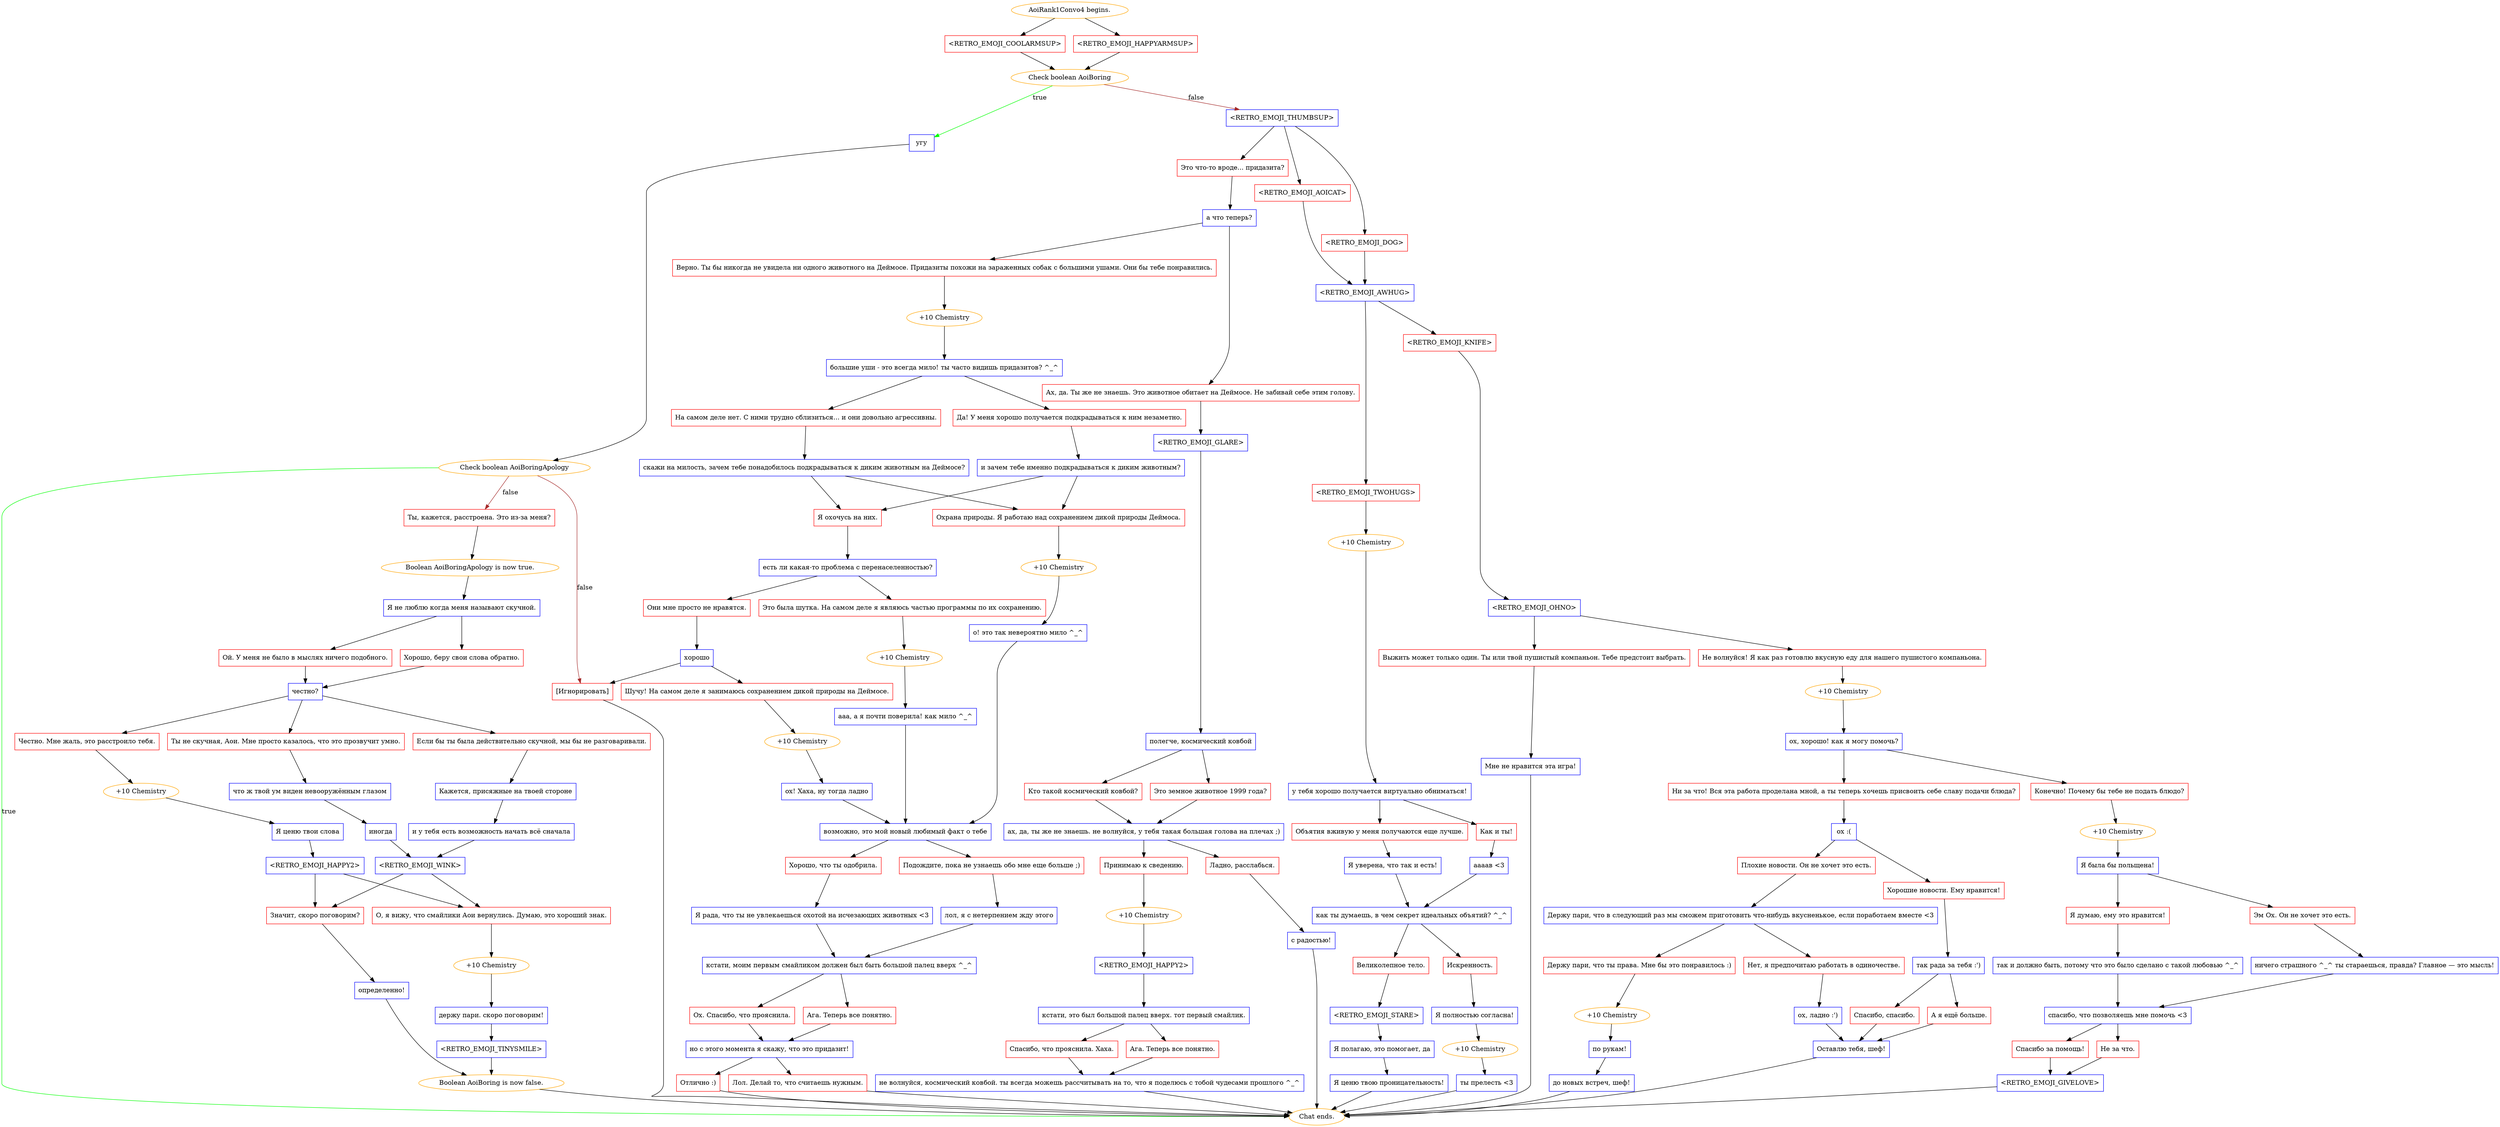 digraph {
	"AoiRank1Convo4 begins." [color=orange];
		"AoiRank1Convo4 begins." -> j3984780202;
		"AoiRank1Convo4 begins." -> j3752937470;
	j3984780202 [label="<RETRO_EMOJI_COOLARMSUP>",shape=box,color=red];
		j3984780202 -> j2595172628;
	j3752937470 [label="<RETRO_EMOJI_HAPPYARMSUP>",shape=box,color=red];
		j3752937470 -> j2595172628;
	j2595172628 [label="Check boolean AoiBoring",color=orange];
		j2595172628 -> j901007883 [label=true,color=green];
		j2595172628 -> j3325986911 [label=false,color=brown];
	j901007883 [label="угу",shape=box,color=blue];
		j901007883 -> j526861043;
	j3325986911 [label="<RETRO_EMOJI_THUMBSUP>",shape=box,color=blue];
		j3325986911 -> j3589749728;
		j3325986911 -> j2081296480;
		j3325986911 -> j3337479088;
	j526861043 [label="Check boolean AoiBoringApology",color=orange];
		j526861043 -> "Chat ends." [label=true,color=green];
		j526861043 -> j2498236936 [label=false,color=brown];
		j526861043 -> j3432236701 [label=false,color=brown];
	j3589749728 [label="Это что-то вроде... придазита?",shape=box,color=red];
		j3589749728 -> j2767596400;
	j2081296480 [label="<RETRO_EMOJI_AOICAT>",shape=box,color=red];
		j2081296480 -> j1255677952;
	j3337479088 [label="<RETRO_EMOJI_DOG>",shape=box,color=red];
		j3337479088 -> j1255677952;
	"Chat ends." [color=orange];
	j2498236936 [label="Ты, кажется, расстроена. Это из-за меня?",shape=box,color=red];
		j2498236936 -> j63991578;
	j3432236701 [label="[Игнорировать]",shape=box,color=red];
		j3432236701 -> "Chat ends.";
	j2767596400 [label="а что теперь?",shape=box,color=blue];
		j2767596400 -> j2767468299;
		j2767596400 -> j224455086;
	j1255677952 [label="<RETRO_EMOJI_AWHUG>",shape=box,color=blue];
		j1255677952 -> j4251376803;
		j1255677952 -> j1327752491;
	j63991578 [label="Boolean AoiBoringApology is now true.",color=orange];
		j63991578 -> j3586647925;
	j2767468299 [label="Верно. Ты бы никогда не увидела ни одного животного на Деймосе. Придазиты похожи на зараженных собак с большими ушами. Они бы тебе понравились.",shape=box,color=red];
		j2767468299 -> j3814866134;
	j224455086 [label="Ах, да. Ты же не знаешь. Это животное обитает на Деймосе. Не забивай себе этим голову.",shape=box,color=red];
		j224455086 -> j771871887;
	j4251376803 [label="<RETRO_EMOJI_TWOHUGS>",shape=box,color=red];
		j4251376803 -> j2691084129;
	j1327752491 [label="<RETRO_EMOJI_KNIFE>",shape=box,color=red];
		j1327752491 -> j2504863452;
	j3586647925 [label="Я не люблю когда меня называют скучной.",shape=box,color=blue];
		j3586647925 -> j1044964703;
		j3586647925 -> j2630118616;
	j3814866134 [label="+10 Chemistry",color=orange];
		j3814866134 -> j130461292;
	j771871887 [label="<RETRO_EMOJI_GLARE>",shape=box,color=blue];
		j771871887 -> j3756905483;
	j2691084129 [label="+10 Chemistry",color=orange];
		j2691084129 -> j552665637;
	j2504863452 [label="<RETRO_EMOJI_OHNO>",shape=box,color=blue];
		j2504863452 -> j2115503175;
		j2504863452 -> j163000993;
	j1044964703 [label="Ой. У меня не было в мыслях ничего подобного.",shape=box,color=red];
		j1044964703 -> j182572625;
	j2630118616 [label="Хорошо, беру свои слова обратно.",shape=box,color=red];
		j2630118616 -> j182572625;
	j130461292 [label="большие уши - это всегда мило! ты часто видишь придазитов? ^_^",shape=box,color=blue];
		j130461292 -> j3230389005;
		j130461292 -> j2504427932;
	j3756905483 [label="полегче, космический ковбой",shape=box,color=blue];
		j3756905483 -> j3452648078;
		j3756905483 -> j1382758330;
	j552665637 [label="у тебя хорошо получается виртуально обниматься!",shape=box,color=blue];
		j552665637 -> j3759089660;
		j552665637 -> j1919344174;
	j2115503175 [label="Выжить может только один. Ты или твой пушистый компаньон. Тебе предстоит выбрать.",shape=box,color=red];
		j2115503175 -> j2663254379;
	j163000993 [label="Не волнуйся! Я как раз готовлю вкусную еду для нашего пушистого компаньона.",shape=box,color=red];
		j163000993 -> j1389748690;
	j182572625 [label="честно?",shape=box,color=blue];
		j182572625 -> j134042052;
		j182572625 -> j1808553050;
		j182572625 -> j3054459484;
	j3230389005 [label="На самом деле нет. С ними трудно сблизиться... и они довольно агрессивны.",shape=box,color=red];
		j3230389005 -> j177313273;
	j2504427932 [label="Да! У меня хорошо получается подкрадываться к ним незаметно.",shape=box,color=red];
		j2504427932 -> j1124306924;
	j3452648078 [label="Кто такой космический ковбой?",shape=box,color=red];
		j3452648078 -> j2666979304;
	j1382758330 [label="Это земное животное 1999 года?",shape=box,color=red];
		j1382758330 -> j2666979304;
	j3759089660 [label="Объятия вживую у меня получаются еще лучше.",shape=box,color=red];
		j3759089660 -> j1934102056;
	j1919344174 [label="Как и ты!",shape=box,color=red];
		j1919344174 -> j452625805;
	j2663254379 [label="Мне не нравится эта игра!",shape=box,color=blue];
		j2663254379 -> "Chat ends.";
	j1389748690 [label="+10 Chemistry",color=orange];
		j1389748690 -> j1114320601;
	j134042052 [label="Честно. Мне жаль, это расстроило тебя.",shape=box,color=red];
		j134042052 -> j3971903085;
	j1808553050 [label="Ты не скучная, Аои. Мне просто казалось, что это прозвучит умно.",shape=box,color=red];
		j1808553050 -> j1458448783;
	j3054459484 [label="Если бы ты была действительно скучной, мы бы не разговаривали.",shape=box,color=red];
		j3054459484 -> j3045419776;
	j177313273 [label="скажи на милость, зачем тебе понадобилось подкрадываться к диким животным на Деймосе?",shape=box,color=blue];
		j177313273 -> j1450099563;
		j177313273 -> j30591699;
	j1124306924 [label="и зачем тебе именно подкрадываться к диким животным?",shape=box,color=blue];
		j1124306924 -> j1450099563;
		j1124306924 -> j30591699;
	j2666979304 [label="ах, да, ты же не знаешь. не волнуйся, у тебя такая большая голова на плечах ;)",shape=box,color=blue];
		j2666979304 -> j3291831906;
		j2666979304 -> j2229920181;
	j1934102056 [label="Я уверена, что так и есть!",shape=box,color=blue];
		j1934102056 -> j2158045150;
	j452625805 [label="аааав <3",shape=box,color=blue];
		j452625805 -> j2158045150;
	j1114320601 [label="ох, хорошо! как я могу помочь?",shape=box,color=blue];
		j1114320601 -> j4069536571;
		j1114320601 -> j831831277;
	j3971903085 [label="+10 Chemistry",color=orange];
		j3971903085 -> j2608126852;
	j1458448783 [label="что ж твой ум виден невооружённым глазом",shape=box,color=blue];
		j1458448783 -> j2583269166;
	j3045419776 [label="Кажется, присяжные на твоей стороне",shape=box,color=blue];
		j3045419776 -> j4094351580;
	j1450099563 [label="Я охочусь на них.",shape=box,color=red];
		j1450099563 -> j1351392007;
	j30591699 [label="Охрана природы. Я работаю над сохранением дикой природы Деймоса.",shape=box,color=red];
		j30591699 -> j1600093985;
	j3291831906 [label="Принимаю к сведению.",shape=box,color=red];
		j3291831906 -> j1356350485;
	j2229920181 [label="Ладно, расслабься.",shape=box,color=red];
		j2229920181 -> j90633711;
	j2158045150 [label="как ты думаешь, в чем секрет идеальных объятий? ^_^",shape=box,color=blue];
		j2158045150 -> j588653578;
		j2158045150 -> j1648781449;
	j4069536571 [label="Ни за что! Вся эта работа проделана мной, а ты теперь хочешь присвоить себе славу подачи блюда?",shape=box,color=red];
		j4069536571 -> j1470719569;
	j831831277 [label="Конечно! Почему бы тебе не подать блюдо?",shape=box,color=red];
		j831831277 -> j3884967658;
	j2608126852 [label="Я ценю твои слова",shape=box,color=blue];
		j2608126852 -> j2436274820;
	j2583269166 [label="иногда",shape=box,color=blue];
		j2583269166 -> j4047046790;
	j4094351580 [label="и у тебя есть возможность начать всё сначала",shape=box,color=blue];
		j4094351580 -> j4047046790;
	j1351392007 [label="есть ли какая-то проблема с перенаселенностью?",shape=box,color=blue];
		j1351392007 -> j1569844738;
		j1351392007 -> j2317971032;
	j1600093985 [label="+10 Chemistry",color=orange];
		j1600093985 -> j3202379726;
	j1356350485 [label="+10 Chemistry",color=orange];
		j1356350485 -> j3967922514;
	j90633711 [label="с радостью!",shape=box,color=blue];
		j90633711 -> "Chat ends.";
	j588653578 [label="Великолепное тело.",shape=box,color=red];
		j588653578 -> j2900051251;
	j1648781449 [label="Искренность.",shape=box,color=red];
		j1648781449 -> j2645608291;
	j1470719569 [label="ох :(",shape=box,color=blue];
		j1470719569 -> j1399752804;
		j1470719569 -> j2757347897;
	j3884967658 [label="+10 Chemistry",color=orange];
		j3884967658 -> j4071335662;
	j2436274820 [label="<RETRO_EMOJI_HAPPY2>",shape=box,color=blue];
		j2436274820 -> j1847803706;
		j2436274820 -> j2941210274;
	j4047046790 [label="<RETRO_EMOJI_WINK>",shape=box,color=blue];
		j4047046790 -> j1847803706;
		j4047046790 -> j2941210274;
	j1569844738 [label="Они мне просто не нравятся.",shape=box,color=red];
		j1569844738 -> j2282642404;
	j2317971032 [label="Это была шутка. На самом деле я являюсь частью программы по их сохранению.",shape=box,color=red];
		j2317971032 -> j1529820292;
	j3202379726 [label="о! это так невероятно мило ^_^",shape=box,color=blue];
		j3202379726 -> j45683946;
	j3967922514 [label="<RETRO_EMOJI_HAPPY2>",shape=box,color=blue];
		j3967922514 -> j3349986833;
	j2900051251 [label="<RETRO_EMOJI_STARE>",shape=box,color=blue];
		j2900051251 -> j3560722289;
	j2645608291 [label="Я полностью согласна!",shape=box,color=blue];
		j2645608291 -> j2853216484;
	j1399752804 [label="Плохие новости. Он не хочет это есть.",shape=box,color=red];
		j1399752804 -> j998403442;
	j2757347897 [label="Хорошие новости. Ему нравится!",shape=box,color=red];
		j2757347897 -> j2079631293;
	j4071335662 [label="Я была бы польщена!",shape=box,color=blue];
		j4071335662 -> j848016719;
		j4071335662 -> j497754489;
	j1847803706 [label="Значит, скоро поговорим?",shape=box,color=red];
		j1847803706 -> j3540396099;
	j2941210274 [label="О, я вижу, что смайлики Аои вернулись. Думаю, это хороший знак.",shape=box,color=red];
		j2941210274 -> j3784687230;
	j2282642404 [label="хорошо",shape=box,color=blue];
		j2282642404 -> j3224129523;
		j2282642404 -> j3432236701;
	j1529820292 [label="+10 Chemistry",color=orange];
		j1529820292 -> j2346302383;
	j45683946 [label="возможно, это мой новый любимый факт о тебе",shape=box,color=blue];
		j45683946 -> j181458422;
		j45683946 -> j3882280081;
	j3349986833 [label="кстати, это был большой палец вверх. тот первый смайлик.",shape=box,color=blue];
		j3349986833 -> j503745221;
		j3349986833 -> j2069483226;
	j3560722289 [label="Я полагаю, это помогает, да",shape=box,color=blue];
		j3560722289 -> j941708583;
	j2853216484 [label="+10 Chemistry",color=orange];
		j2853216484 -> j1533820865;
	j998403442 [label="Держу пари, что в следующий раз мы сможем приготовить что-нибудь вкусненькое, если поработаем вместе <3",shape=box,color=blue];
		j998403442 -> j901598604;
		j998403442 -> j2719262183;
	j2079631293 [label="так рада за тебя :')",shape=box,color=blue];
		j2079631293 -> j3218072145;
		j2079631293 -> j3608939499;
	j848016719 [label="Я думаю, ему это нравится!",shape=box,color=red];
		j848016719 -> j2518769779;
	j497754489 [label="Эм Ох. Он не хочет это есть.",shape=box,color=red];
		j497754489 -> j344088505;
	j3540396099 [label="определенно!",shape=box,color=blue];
		j3540396099 -> j1984221796;
	j3784687230 [label="+10 Chemistry",color=orange];
		j3784687230 -> j4005938628;
	j3224129523 [label="Шучу! На самом деле я занимаюсь сохранением дикой природы на Деймосе.",shape=box,color=red];
		j3224129523 -> j2424451805;
	j2346302383 [label="ааа, а я почти поверила! как мило ^_^",shape=box,color=blue];
		j2346302383 -> j45683946;
	j181458422 [label="Хорошо, что ты одобрила.",shape=box,color=red];
		j181458422 -> j1556941927;
	j3882280081 [label="Подождите, пока не узнаешь обо мне еще больше ;)",shape=box,color=red];
		j3882280081 -> j4231107847;
	j503745221 [label="Спасибо, что прояснила. Хаха.",shape=box,color=red];
		j503745221 -> j3979093248;
	j2069483226 [label="Ага. Теперь все понятно.",shape=box,color=red];
		j2069483226 -> j3979093248;
	j941708583 [label="Я ценю твою проницательность!",shape=box,color=blue];
		j941708583 -> "Chat ends.";
	j1533820865 [label="ты прелесть <3",shape=box,color=blue];
		j1533820865 -> "Chat ends.";
	j901598604 [label="Держу пари, что ты права. Мне бы это понравилось :)",shape=box,color=red];
		j901598604 -> j1063391207;
	j2719262183 [label="Нет, я предпочитаю работать в одиночестве.",shape=box,color=red];
		j2719262183 -> j1375043601;
	j3218072145 [label="Спасибо, спасибо.",shape=box,color=red];
		j3218072145 -> j1843352527;
	j3608939499 [label="А я ещё больше.",shape=box,color=red];
		j3608939499 -> j1843352527;
	j2518769779 [label="так и должно быть, потому что это было сделано с такой любовью ^_^",shape=box,color=blue];
		j2518769779 -> j857972308;
	j344088505 [label="ничего страшного ^_^ ты стараешься, правда? Главное — это мысль!",shape=box,color=blue];
		j344088505 -> j857972308;
	j1984221796 [label="Boolean AoiBoring is now false.",color=orange];
		j1984221796 -> "Chat ends.";
	j4005938628 [label="держу пари. скоро поговорим!",shape=box,color=blue];
		j4005938628 -> j3248434141;
	j2424451805 [label="+10 Chemistry",color=orange];
		j2424451805 -> j49883750;
	j1556941927 [label="Я рада, что ты не увлекаешься охотой на исчезающих животных <3",shape=box,color=blue];
		j1556941927 -> j2917776328;
	j4231107847 [label="лол, я с нетерпением жду этого",shape=box,color=blue];
		j4231107847 -> j2917776328;
	j3979093248 [label="не волнуйся, космический ковбой. ты всегда можешь рассчитывать на то, что я поделюсь с тобой чудесами прошлого ^_^",shape=box,color=blue];
		j3979093248 -> "Chat ends.";
	j1063391207 [label="+10 Chemistry",color=orange];
		j1063391207 -> j859610600;
	j1375043601 [label="ох, ладно :')",shape=box,color=blue];
		j1375043601 -> j1843352527;
	j1843352527 [label="Оставлю тебя, шеф!",shape=box,color=blue];
		j1843352527 -> "Chat ends.";
	j857972308 [label="спасибо, что позволяешь мне помочь <3",shape=box,color=blue];
		j857972308 -> j3651631642;
		j857972308 -> j2531749951;
	j3248434141 [label="<RETRO_EMOJI_TINYSMILE>",shape=box,color=blue];
		j3248434141 -> j1984221796;
	j49883750 [label="ох! Хаха, ну тогда ладно",shape=box,color=blue];
		j49883750 -> j45683946;
	j2917776328 [label="кстати, моим первым смайликом должен был быть большой палец вверх ^_^",shape=box,color=blue];
		j2917776328 -> j897172852;
		j2917776328 -> j1457545645;
	j859610600 [label="по рукам!",shape=box,color=blue];
		j859610600 -> j3115562620;
	j3651631642 [label="Спасибо за помощь!",shape=box,color=red];
		j3651631642 -> j3329961820;
	j2531749951 [label="Не за что.",shape=box,color=red];
		j2531749951 -> j3329961820;
	j897172852 [label="Ох. Спасибо, что прояснила.",shape=box,color=red];
		j897172852 -> j4134566074;
	j1457545645 [label="Ага. Теперь все понятно.",shape=box,color=red];
		j1457545645 -> j4134566074;
	j3115562620 [label="до новых встреч, шеф!",shape=box,color=blue];
		j3115562620 -> "Chat ends.";
	j3329961820 [label="<RETRO_EMOJI_GIVELOVE>",shape=box,color=blue];
		j3329961820 -> "Chat ends.";
	j4134566074 [label="но с этого момента я скажу, что это придазит!",shape=box,color=blue];
		j4134566074 -> j28994267;
		j4134566074 -> j1399329349;
	j28994267 [label="Отлично :)",shape=box,color=red];
		j28994267 -> "Chat ends.";
	j1399329349 [label="Лол. Делай то, что считаешь нужным.",shape=box,color=red];
		j1399329349 -> "Chat ends.";
}